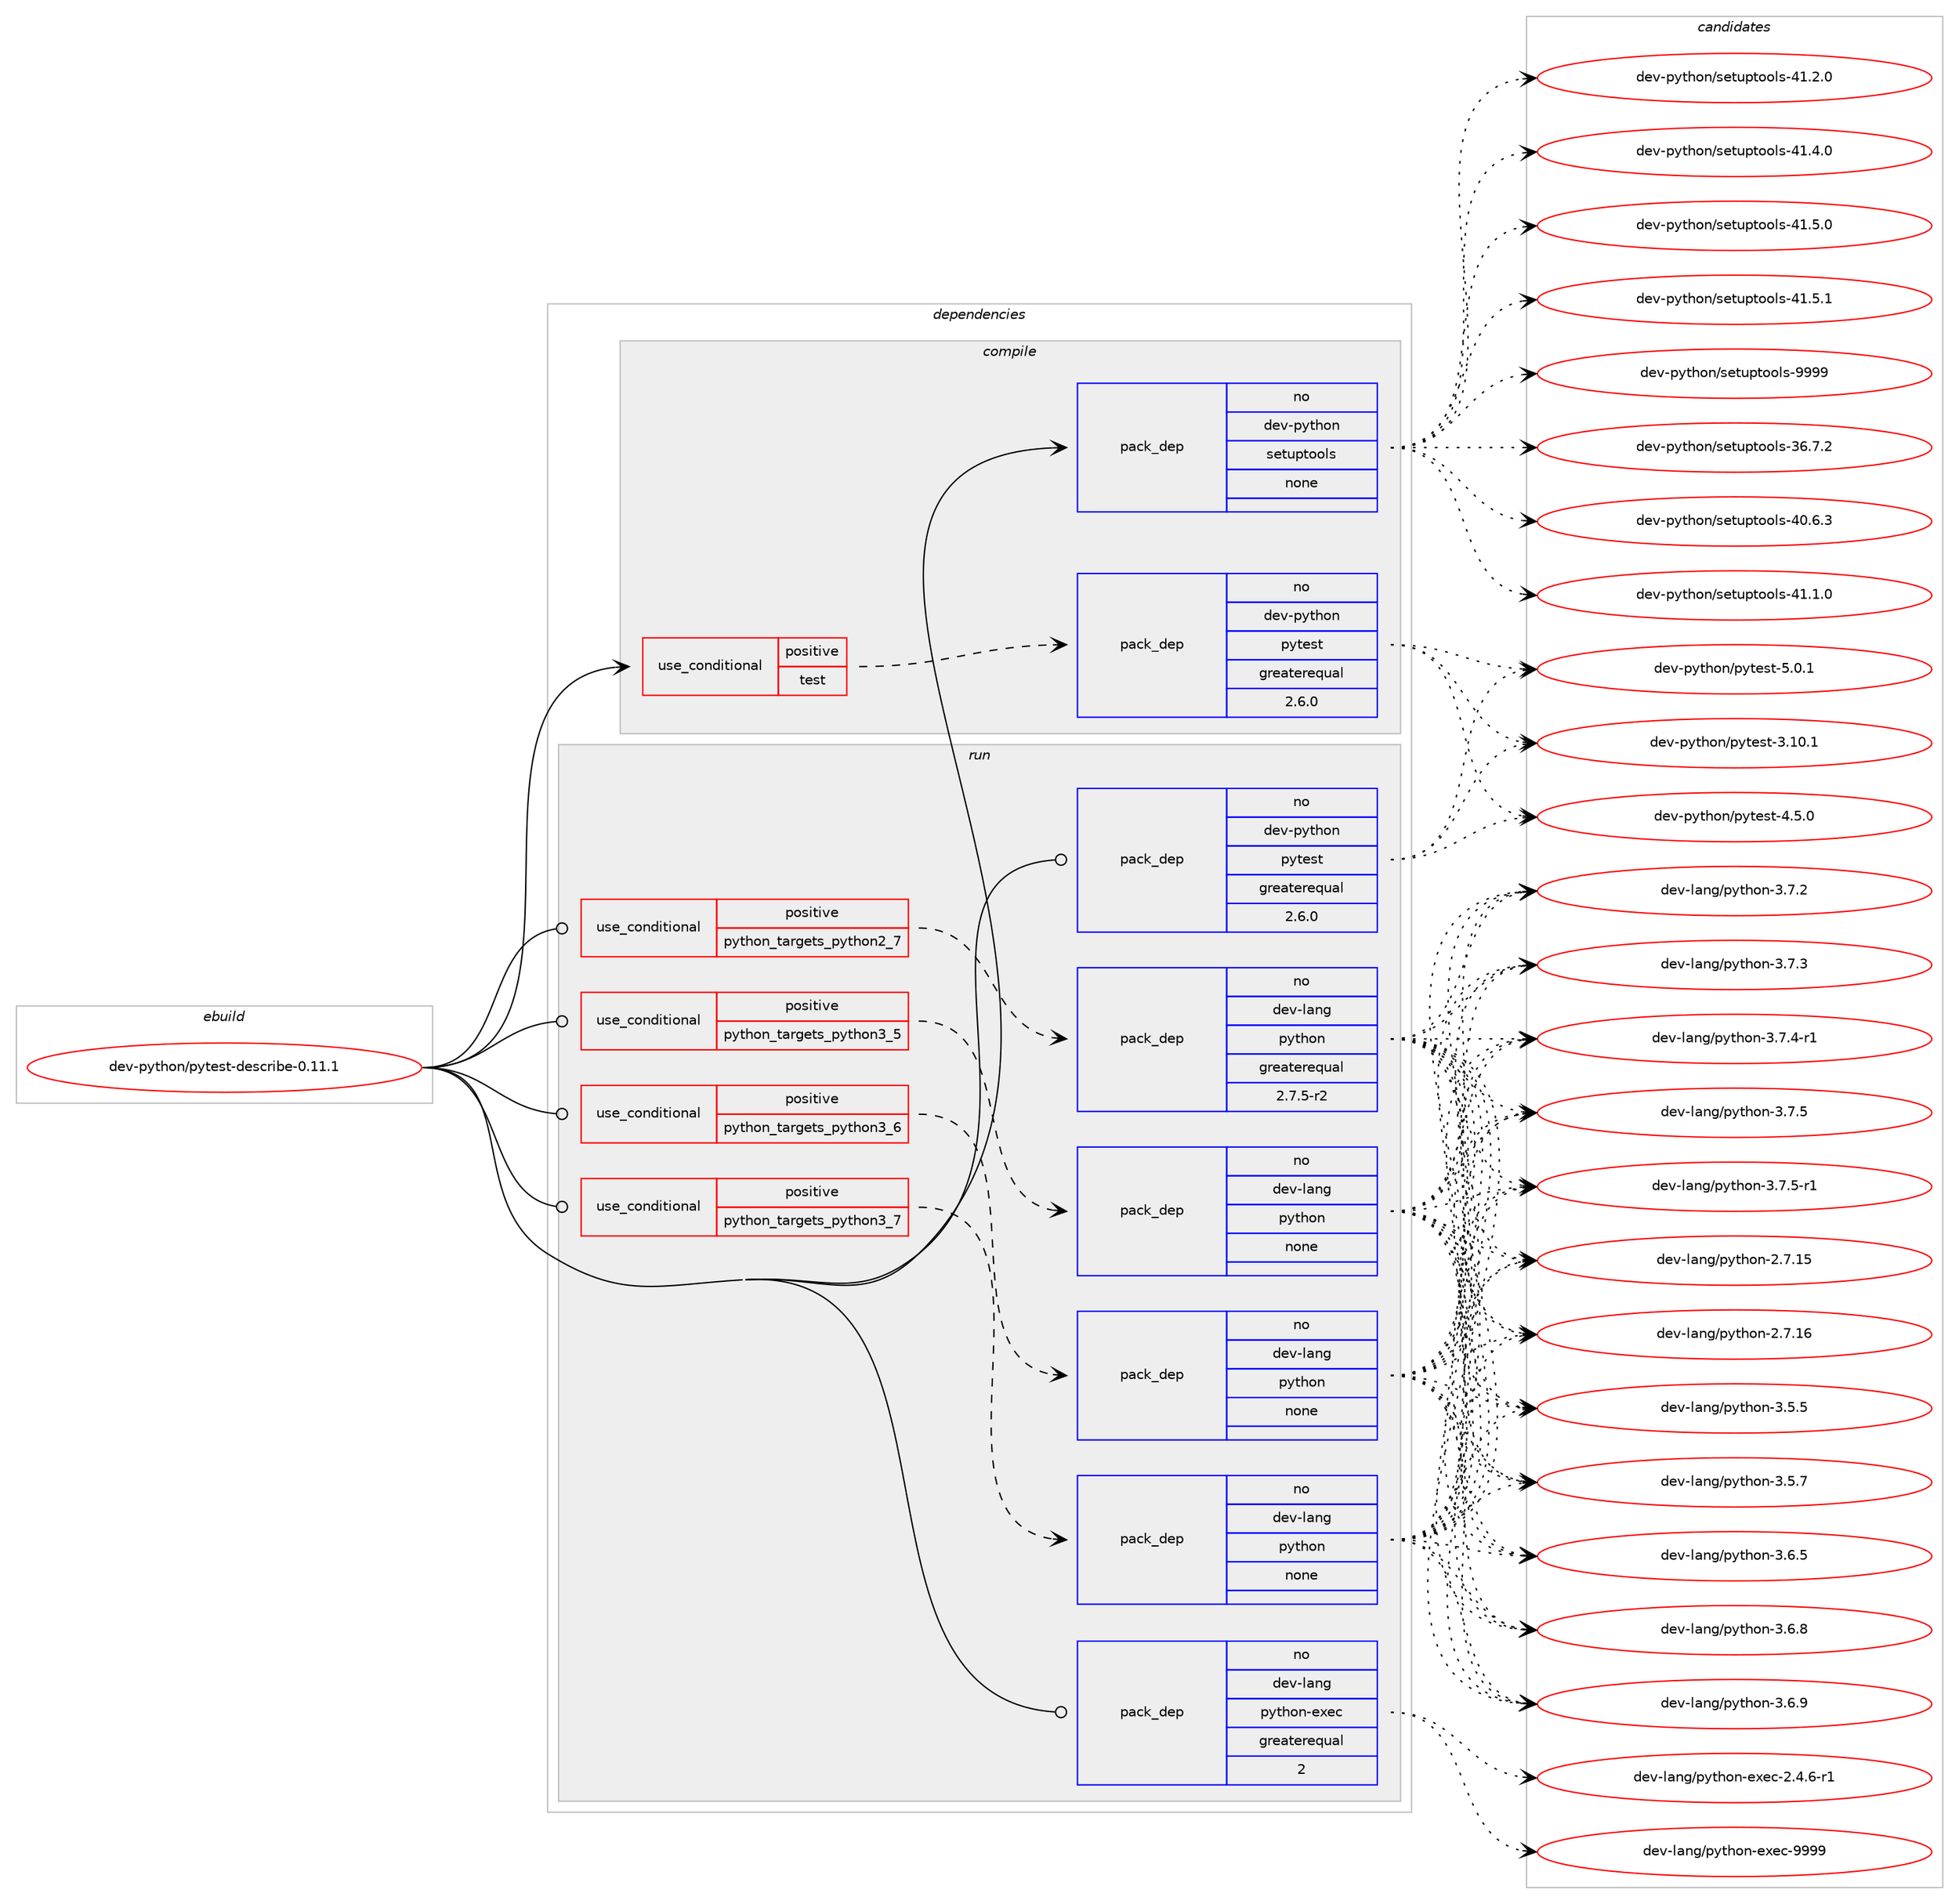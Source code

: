 digraph prolog {

# *************
# Graph options
# *************

newrank=true;
concentrate=true;
compound=true;
graph [rankdir=LR,fontname=Helvetica,fontsize=10,ranksep=1.5];#, ranksep=2.5, nodesep=0.2];
edge  [arrowhead=vee];
node  [fontname=Helvetica,fontsize=10];

# **********
# The ebuild
# **********

subgraph cluster_leftcol {
color=gray;
rank=same;
label=<<i>ebuild</i>>;
id [label="dev-python/pytest-describe-0.11.1", color=red, width=4, href="../dev-python/pytest-describe-0.11.1.svg"];
}

# ****************
# The dependencies
# ****************

subgraph cluster_midcol {
color=gray;
label=<<i>dependencies</i>>;
subgraph cluster_compile {
fillcolor="#eeeeee";
style=filled;
label=<<i>compile</i>>;
subgraph cond146997 {
dependency629318 [label=<<TABLE BORDER="0" CELLBORDER="1" CELLSPACING="0" CELLPADDING="4"><TR><TD ROWSPAN="3" CELLPADDING="10">use_conditional</TD></TR><TR><TD>positive</TD></TR><TR><TD>test</TD></TR></TABLE>>, shape=none, color=red];
subgraph pack470455 {
dependency629319 [label=<<TABLE BORDER="0" CELLBORDER="1" CELLSPACING="0" CELLPADDING="4" WIDTH="220"><TR><TD ROWSPAN="6" CELLPADDING="30">pack_dep</TD></TR><TR><TD WIDTH="110">no</TD></TR><TR><TD>dev-python</TD></TR><TR><TD>pytest</TD></TR><TR><TD>greaterequal</TD></TR><TR><TD>2.6.0</TD></TR></TABLE>>, shape=none, color=blue];
}
dependency629318:e -> dependency629319:w [weight=20,style="dashed",arrowhead="vee"];
}
id:e -> dependency629318:w [weight=20,style="solid",arrowhead="vee"];
subgraph pack470456 {
dependency629320 [label=<<TABLE BORDER="0" CELLBORDER="1" CELLSPACING="0" CELLPADDING="4" WIDTH="220"><TR><TD ROWSPAN="6" CELLPADDING="30">pack_dep</TD></TR><TR><TD WIDTH="110">no</TD></TR><TR><TD>dev-python</TD></TR><TR><TD>setuptools</TD></TR><TR><TD>none</TD></TR><TR><TD></TD></TR></TABLE>>, shape=none, color=blue];
}
id:e -> dependency629320:w [weight=20,style="solid",arrowhead="vee"];
}
subgraph cluster_compileandrun {
fillcolor="#eeeeee";
style=filled;
label=<<i>compile and run</i>>;
}
subgraph cluster_run {
fillcolor="#eeeeee";
style=filled;
label=<<i>run</i>>;
subgraph cond146998 {
dependency629321 [label=<<TABLE BORDER="0" CELLBORDER="1" CELLSPACING="0" CELLPADDING="4"><TR><TD ROWSPAN="3" CELLPADDING="10">use_conditional</TD></TR><TR><TD>positive</TD></TR><TR><TD>python_targets_python2_7</TD></TR></TABLE>>, shape=none, color=red];
subgraph pack470457 {
dependency629322 [label=<<TABLE BORDER="0" CELLBORDER="1" CELLSPACING="0" CELLPADDING="4" WIDTH="220"><TR><TD ROWSPAN="6" CELLPADDING="30">pack_dep</TD></TR><TR><TD WIDTH="110">no</TD></TR><TR><TD>dev-lang</TD></TR><TR><TD>python</TD></TR><TR><TD>greaterequal</TD></TR><TR><TD>2.7.5-r2</TD></TR></TABLE>>, shape=none, color=blue];
}
dependency629321:e -> dependency629322:w [weight=20,style="dashed",arrowhead="vee"];
}
id:e -> dependency629321:w [weight=20,style="solid",arrowhead="odot"];
subgraph cond146999 {
dependency629323 [label=<<TABLE BORDER="0" CELLBORDER="1" CELLSPACING="0" CELLPADDING="4"><TR><TD ROWSPAN="3" CELLPADDING="10">use_conditional</TD></TR><TR><TD>positive</TD></TR><TR><TD>python_targets_python3_5</TD></TR></TABLE>>, shape=none, color=red];
subgraph pack470458 {
dependency629324 [label=<<TABLE BORDER="0" CELLBORDER="1" CELLSPACING="0" CELLPADDING="4" WIDTH="220"><TR><TD ROWSPAN="6" CELLPADDING="30">pack_dep</TD></TR><TR><TD WIDTH="110">no</TD></TR><TR><TD>dev-lang</TD></TR><TR><TD>python</TD></TR><TR><TD>none</TD></TR><TR><TD></TD></TR></TABLE>>, shape=none, color=blue];
}
dependency629323:e -> dependency629324:w [weight=20,style="dashed",arrowhead="vee"];
}
id:e -> dependency629323:w [weight=20,style="solid",arrowhead="odot"];
subgraph cond147000 {
dependency629325 [label=<<TABLE BORDER="0" CELLBORDER="1" CELLSPACING="0" CELLPADDING="4"><TR><TD ROWSPAN="3" CELLPADDING="10">use_conditional</TD></TR><TR><TD>positive</TD></TR><TR><TD>python_targets_python3_6</TD></TR></TABLE>>, shape=none, color=red];
subgraph pack470459 {
dependency629326 [label=<<TABLE BORDER="0" CELLBORDER="1" CELLSPACING="0" CELLPADDING="4" WIDTH="220"><TR><TD ROWSPAN="6" CELLPADDING="30">pack_dep</TD></TR><TR><TD WIDTH="110">no</TD></TR><TR><TD>dev-lang</TD></TR><TR><TD>python</TD></TR><TR><TD>none</TD></TR><TR><TD></TD></TR></TABLE>>, shape=none, color=blue];
}
dependency629325:e -> dependency629326:w [weight=20,style="dashed",arrowhead="vee"];
}
id:e -> dependency629325:w [weight=20,style="solid",arrowhead="odot"];
subgraph cond147001 {
dependency629327 [label=<<TABLE BORDER="0" CELLBORDER="1" CELLSPACING="0" CELLPADDING="4"><TR><TD ROWSPAN="3" CELLPADDING="10">use_conditional</TD></TR><TR><TD>positive</TD></TR><TR><TD>python_targets_python3_7</TD></TR></TABLE>>, shape=none, color=red];
subgraph pack470460 {
dependency629328 [label=<<TABLE BORDER="0" CELLBORDER="1" CELLSPACING="0" CELLPADDING="4" WIDTH="220"><TR><TD ROWSPAN="6" CELLPADDING="30">pack_dep</TD></TR><TR><TD WIDTH="110">no</TD></TR><TR><TD>dev-lang</TD></TR><TR><TD>python</TD></TR><TR><TD>none</TD></TR><TR><TD></TD></TR></TABLE>>, shape=none, color=blue];
}
dependency629327:e -> dependency629328:w [weight=20,style="dashed",arrowhead="vee"];
}
id:e -> dependency629327:w [weight=20,style="solid",arrowhead="odot"];
subgraph pack470461 {
dependency629329 [label=<<TABLE BORDER="0" CELLBORDER="1" CELLSPACING="0" CELLPADDING="4" WIDTH="220"><TR><TD ROWSPAN="6" CELLPADDING="30">pack_dep</TD></TR><TR><TD WIDTH="110">no</TD></TR><TR><TD>dev-lang</TD></TR><TR><TD>python-exec</TD></TR><TR><TD>greaterequal</TD></TR><TR><TD>2</TD></TR></TABLE>>, shape=none, color=blue];
}
id:e -> dependency629329:w [weight=20,style="solid",arrowhead="odot"];
subgraph pack470462 {
dependency629330 [label=<<TABLE BORDER="0" CELLBORDER="1" CELLSPACING="0" CELLPADDING="4" WIDTH="220"><TR><TD ROWSPAN="6" CELLPADDING="30">pack_dep</TD></TR><TR><TD WIDTH="110">no</TD></TR><TR><TD>dev-python</TD></TR><TR><TD>pytest</TD></TR><TR><TD>greaterequal</TD></TR><TR><TD>2.6.0</TD></TR></TABLE>>, shape=none, color=blue];
}
id:e -> dependency629330:w [weight=20,style="solid",arrowhead="odot"];
}
}

# **************
# The candidates
# **************

subgraph cluster_choices {
rank=same;
color=gray;
label=<<i>candidates</i>>;

subgraph choice470455 {
color=black;
nodesep=1;
choice100101118451121211161041111104711212111610111511645514649484649 [label="dev-python/pytest-3.10.1", color=red, width=4,href="../dev-python/pytest-3.10.1.svg"];
choice1001011184511212111610411111047112121116101115116455246534648 [label="dev-python/pytest-4.5.0", color=red, width=4,href="../dev-python/pytest-4.5.0.svg"];
choice1001011184511212111610411111047112121116101115116455346484649 [label="dev-python/pytest-5.0.1", color=red, width=4,href="../dev-python/pytest-5.0.1.svg"];
dependency629319:e -> choice100101118451121211161041111104711212111610111511645514649484649:w [style=dotted,weight="100"];
dependency629319:e -> choice1001011184511212111610411111047112121116101115116455246534648:w [style=dotted,weight="100"];
dependency629319:e -> choice1001011184511212111610411111047112121116101115116455346484649:w [style=dotted,weight="100"];
}
subgraph choice470456 {
color=black;
nodesep=1;
choice100101118451121211161041111104711510111611711211611111110811545515446554650 [label="dev-python/setuptools-36.7.2", color=red, width=4,href="../dev-python/setuptools-36.7.2.svg"];
choice100101118451121211161041111104711510111611711211611111110811545524846544651 [label="dev-python/setuptools-40.6.3", color=red, width=4,href="../dev-python/setuptools-40.6.3.svg"];
choice100101118451121211161041111104711510111611711211611111110811545524946494648 [label="dev-python/setuptools-41.1.0", color=red, width=4,href="../dev-python/setuptools-41.1.0.svg"];
choice100101118451121211161041111104711510111611711211611111110811545524946504648 [label="dev-python/setuptools-41.2.0", color=red, width=4,href="../dev-python/setuptools-41.2.0.svg"];
choice100101118451121211161041111104711510111611711211611111110811545524946524648 [label="dev-python/setuptools-41.4.0", color=red, width=4,href="../dev-python/setuptools-41.4.0.svg"];
choice100101118451121211161041111104711510111611711211611111110811545524946534648 [label="dev-python/setuptools-41.5.0", color=red, width=4,href="../dev-python/setuptools-41.5.0.svg"];
choice100101118451121211161041111104711510111611711211611111110811545524946534649 [label="dev-python/setuptools-41.5.1", color=red, width=4,href="../dev-python/setuptools-41.5.1.svg"];
choice10010111845112121116104111110471151011161171121161111111081154557575757 [label="dev-python/setuptools-9999", color=red, width=4,href="../dev-python/setuptools-9999.svg"];
dependency629320:e -> choice100101118451121211161041111104711510111611711211611111110811545515446554650:w [style=dotted,weight="100"];
dependency629320:e -> choice100101118451121211161041111104711510111611711211611111110811545524846544651:w [style=dotted,weight="100"];
dependency629320:e -> choice100101118451121211161041111104711510111611711211611111110811545524946494648:w [style=dotted,weight="100"];
dependency629320:e -> choice100101118451121211161041111104711510111611711211611111110811545524946504648:w [style=dotted,weight="100"];
dependency629320:e -> choice100101118451121211161041111104711510111611711211611111110811545524946524648:w [style=dotted,weight="100"];
dependency629320:e -> choice100101118451121211161041111104711510111611711211611111110811545524946534648:w [style=dotted,weight="100"];
dependency629320:e -> choice100101118451121211161041111104711510111611711211611111110811545524946534649:w [style=dotted,weight="100"];
dependency629320:e -> choice10010111845112121116104111110471151011161171121161111111081154557575757:w [style=dotted,weight="100"];
}
subgraph choice470457 {
color=black;
nodesep=1;
choice10010111845108971101034711212111610411111045504655464953 [label="dev-lang/python-2.7.15", color=red, width=4,href="../dev-lang/python-2.7.15.svg"];
choice10010111845108971101034711212111610411111045504655464954 [label="dev-lang/python-2.7.16", color=red, width=4,href="../dev-lang/python-2.7.16.svg"];
choice100101118451089711010347112121116104111110455146534653 [label="dev-lang/python-3.5.5", color=red, width=4,href="../dev-lang/python-3.5.5.svg"];
choice100101118451089711010347112121116104111110455146534655 [label="dev-lang/python-3.5.7", color=red, width=4,href="../dev-lang/python-3.5.7.svg"];
choice100101118451089711010347112121116104111110455146544653 [label="dev-lang/python-3.6.5", color=red, width=4,href="../dev-lang/python-3.6.5.svg"];
choice100101118451089711010347112121116104111110455146544656 [label="dev-lang/python-3.6.8", color=red, width=4,href="../dev-lang/python-3.6.8.svg"];
choice100101118451089711010347112121116104111110455146544657 [label="dev-lang/python-3.6.9", color=red, width=4,href="../dev-lang/python-3.6.9.svg"];
choice100101118451089711010347112121116104111110455146554650 [label="dev-lang/python-3.7.2", color=red, width=4,href="../dev-lang/python-3.7.2.svg"];
choice100101118451089711010347112121116104111110455146554651 [label="dev-lang/python-3.7.3", color=red, width=4,href="../dev-lang/python-3.7.3.svg"];
choice1001011184510897110103471121211161041111104551465546524511449 [label="dev-lang/python-3.7.4-r1", color=red, width=4,href="../dev-lang/python-3.7.4-r1.svg"];
choice100101118451089711010347112121116104111110455146554653 [label="dev-lang/python-3.7.5", color=red, width=4,href="../dev-lang/python-3.7.5.svg"];
choice1001011184510897110103471121211161041111104551465546534511449 [label="dev-lang/python-3.7.5-r1", color=red, width=4,href="../dev-lang/python-3.7.5-r1.svg"];
dependency629322:e -> choice10010111845108971101034711212111610411111045504655464953:w [style=dotted,weight="100"];
dependency629322:e -> choice10010111845108971101034711212111610411111045504655464954:w [style=dotted,weight="100"];
dependency629322:e -> choice100101118451089711010347112121116104111110455146534653:w [style=dotted,weight="100"];
dependency629322:e -> choice100101118451089711010347112121116104111110455146534655:w [style=dotted,weight="100"];
dependency629322:e -> choice100101118451089711010347112121116104111110455146544653:w [style=dotted,weight="100"];
dependency629322:e -> choice100101118451089711010347112121116104111110455146544656:w [style=dotted,weight="100"];
dependency629322:e -> choice100101118451089711010347112121116104111110455146544657:w [style=dotted,weight="100"];
dependency629322:e -> choice100101118451089711010347112121116104111110455146554650:w [style=dotted,weight="100"];
dependency629322:e -> choice100101118451089711010347112121116104111110455146554651:w [style=dotted,weight="100"];
dependency629322:e -> choice1001011184510897110103471121211161041111104551465546524511449:w [style=dotted,weight="100"];
dependency629322:e -> choice100101118451089711010347112121116104111110455146554653:w [style=dotted,weight="100"];
dependency629322:e -> choice1001011184510897110103471121211161041111104551465546534511449:w [style=dotted,weight="100"];
}
subgraph choice470458 {
color=black;
nodesep=1;
choice10010111845108971101034711212111610411111045504655464953 [label="dev-lang/python-2.7.15", color=red, width=4,href="../dev-lang/python-2.7.15.svg"];
choice10010111845108971101034711212111610411111045504655464954 [label="dev-lang/python-2.7.16", color=red, width=4,href="../dev-lang/python-2.7.16.svg"];
choice100101118451089711010347112121116104111110455146534653 [label="dev-lang/python-3.5.5", color=red, width=4,href="../dev-lang/python-3.5.5.svg"];
choice100101118451089711010347112121116104111110455146534655 [label="dev-lang/python-3.5.7", color=red, width=4,href="../dev-lang/python-3.5.7.svg"];
choice100101118451089711010347112121116104111110455146544653 [label="dev-lang/python-3.6.5", color=red, width=4,href="../dev-lang/python-3.6.5.svg"];
choice100101118451089711010347112121116104111110455146544656 [label="dev-lang/python-3.6.8", color=red, width=4,href="../dev-lang/python-3.6.8.svg"];
choice100101118451089711010347112121116104111110455146544657 [label="dev-lang/python-3.6.9", color=red, width=4,href="../dev-lang/python-3.6.9.svg"];
choice100101118451089711010347112121116104111110455146554650 [label="dev-lang/python-3.7.2", color=red, width=4,href="../dev-lang/python-3.7.2.svg"];
choice100101118451089711010347112121116104111110455146554651 [label="dev-lang/python-3.7.3", color=red, width=4,href="../dev-lang/python-3.7.3.svg"];
choice1001011184510897110103471121211161041111104551465546524511449 [label="dev-lang/python-3.7.4-r1", color=red, width=4,href="../dev-lang/python-3.7.4-r1.svg"];
choice100101118451089711010347112121116104111110455146554653 [label="dev-lang/python-3.7.5", color=red, width=4,href="../dev-lang/python-3.7.5.svg"];
choice1001011184510897110103471121211161041111104551465546534511449 [label="dev-lang/python-3.7.5-r1", color=red, width=4,href="../dev-lang/python-3.7.5-r1.svg"];
dependency629324:e -> choice10010111845108971101034711212111610411111045504655464953:w [style=dotted,weight="100"];
dependency629324:e -> choice10010111845108971101034711212111610411111045504655464954:w [style=dotted,weight="100"];
dependency629324:e -> choice100101118451089711010347112121116104111110455146534653:w [style=dotted,weight="100"];
dependency629324:e -> choice100101118451089711010347112121116104111110455146534655:w [style=dotted,weight="100"];
dependency629324:e -> choice100101118451089711010347112121116104111110455146544653:w [style=dotted,weight="100"];
dependency629324:e -> choice100101118451089711010347112121116104111110455146544656:w [style=dotted,weight="100"];
dependency629324:e -> choice100101118451089711010347112121116104111110455146544657:w [style=dotted,weight="100"];
dependency629324:e -> choice100101118451089711010347112121116104111110455146554650:w [style=dotted,weight="100"];
dependency629324:e -> choice100101118451089711010347112121116104111110455146554651:w [style=dotted,weight="100"];
dependency629324:e -> choice1001011184510897110103471121211161041111104551465546524511449:w [style=dotted,weight="100"];
dependency629324:e -> choice100101118451089711010347112121116104111110455146554653:w [style=dotted,weight="100"];
dependency629324:e -> choice1001011184510897110103471121211161041111104551465546534511449:w [style=dotted,weight="100"];
}
subgraph choice470459 {
color=black;
nodesep=1;
choice10010111845108971101034711212111610411111045504655464953 [label="dev-lang/python-2.7.15", color=red, width=4,href="../dev-lang/python-2.7.15.svg"];
choice10010111845108971101034711212111610411111045504655464954 [label="dev-lang/python-2.7.16", color=red, width=4,href="../dev-lang/python-2.7.16.svg"];
choice100101118451089711010347112121116104111110455146534653 [label="dev-lang/python-3.5.5", color=red, width=4,href="../dev-lang/python-3.5.5.svg"];
choice100101118451089711010347112121116104111110455146534655 [label="dev-lang/python-3.5.7", color=red, width=4,href="../dev-lang/python-3.5.7.svg"];
choice100101118451089711010347112121116104111110455146544653 [label="dev-lang/python-3.6.5", color=red, width=4,href="../dev-lang/python-3.6.5.svg"];
choice100101118451089711010347112121116104111110455146544656 [label="dev-lang/python-3.6.8", color=red, width=4,href="../dev-lang/python-3.6.8.svg"];
choice100101118451089711010347112121116104111110455146544657 [label="dev-lang/python-3.6.9", color=red, width=4,href="../dev-lang/python-3.6.9.svg"];
choice100101118451089711010347112121116104111110455146554650 [label="dev-lang/python-3.7.2", color=red, width=4,href="../dev-lang/python-3.7.2.svg"];
choice100101118451089711010347112121116104111110455146554651 [label="dev-lang/python-3.7.3", color=red, width=4,href="../dev-lang/python-3.7.3.svg"];
choice1001011184510897110103471121211161041111104551465546524511449 [label="dev-lang/python-3.7.4-r1", color=red, width=4,href="../dev-lang/python-3.7.4-r1.svg"];
choice100101118451089711010347112121116104111110455146554653 [label="dev-lang/python-3.7.5", color=red, width=4,href="../dev-lang/python-3.7.5.svg"];
choice1001011184510897110103471121211161041111104551465546534511449 [label="dev-lang/python-3.7.5-r1", color=red, width=4,href="../dev-lang/python-3.7.5-r1.svg"];
dependency629326:e -> choice10010111845108971101034711212111610411111045504655464953:w [style=dotted,weight="100"];
dependency629326:e -> choice10010111845108971101034711212111610411111045504655464954:w [style=dotted,weight="100"];
dependency629326:e -> choice100101118451089711010347112121116104111110455146534653:w [style=dotted,weight="100"];
dependency629326:e -> choice100101118451089711010347112121116104111110455146534655:w [style=dotted,weight="100"];
dependency629326:e -> choice100101118451089711010347112121116104111110455146544653:w [style=dotted,weight="100"];
dependency629326:e -> choice100101118451089711010347112121116104111110455146544656:w [style=dotted,weight="100"];
dependency629326:e -> choice100101118451089711010347112121116104111110455146544657:w [style=dotted,weight="100"];
dependency629326:e -> choice100101118451089711010347112121116104111110455146554650:w [style=dotted,weight="100"];
dependency629326:e -> choice100101118451089711010347112121116104111110455146554651:w [style=dotted,weight="100"];
dependency629326:e -> choice1001011184510897110103471121211161041111104551465546524511449:w [style=dotted,weight="100"];
dependency629326:e -> choice100101118451089711010347112121116104111110455146554653:w [style=dotted,weight="100"];
dependency629326:e -> choice1001011184510897110103471121211161041111104551465546534511449:w [style=dotted,weight="100"];
}
subgraph choice470460 {
color=black;
nodesep=1;
choice10010111845108971101034711212111610411111045504655464953 [label="dev-lang/python-2.7.15", color=red, width=4,href="../dev-lang/python-2.7.15.svg"];
choice10010111845108971101034711212111610411111045504655464954 [label="dev-lang/python-2.7.16", color=red, width=4,href="../dev-lang/python-2.7.16.svg"];
choice100101118451089711010347112121116104111110455146534653 [label="dev-lang/python-3.5.5", color=red, width=4,href="../dev-lang/python-3.5.5.svg"];
choice100101118451089711010347112121116104111110455146534655 [label="dev-lang/python-3.5.7", color=red, width=4,href="../dev-lang/python-3.5.7.svg"];
choice100101118451089711010347112121116104111110455146544653 [label="dev-lang/python-3.6.5", color=red, width=4,href="../dev-lang/python-3.6.5.svg"];
choice100101118451089711010347112121116104111110455146544656 [label="dev-lang/python-3.6.8", color=red, width=4,href="../dev-lang/python-3.6.8.svg"];
choice100101118451089711010347112121116104111110455146544657 [label="dev-lang/python-3.6.9", color=red, width=4,href="../dev-lang/python-3.6.9.svg"];
choice100101118451089711010347112121116104111110455146554650 [label="dev-lang/python-3.7.2", color=red, width=4,href="../dev-lang/python-3.7.2.svg"];
choice100101118451089711010347112121116104111110455146554651 [label="dev-lang/python-3.7.3", color=red, width=4,href="../dev-lang/python-3.7.3.svg"];
choice1001011184510897110103471121211161041111104551465546524511449 [label="dev-lang/python-3.7.4-r1", color=red, width=4,href="../dev-lang/python-3.7.4-r1.svg"];
choice100101118451089711010347112121116104111110455146554653 [label="dev-lang/python-3.7.5", color=red, width=4,href="../dev-lang/python-3.7.5.svg"];
choice1001011184510897110103471121211161041111104551465546534511449 [label="dev-lang/python-3.7.5-r1", color=red, width=4,href="../dev-lang/python-3.7.5-r1.svg"];
dependency629328:e -> choice10010111845108971101034711212111610411111045504655464953:w [style=dotted,weight="100"];
dependency629328:e -> choice10010111845108971101034711212111610411111045504655464954:w [style=dotted,weight="100"];
dependency629328:e -> choice100101118451089711010347112121116104111110455146534653:w [style=dotted,weight="100"];
dependency629328:e -> choice100101118451089711010347112121116104111110455146534655:w [style=dotted,weight="100"];
dependency629328:e -> choice100101118451089711010347112121116104111110455146544653:w [style=dotted,weight="100"];
dependency629328:e -> choice100101118451089711010347112121116104111110455146544656:w [style=dotted,weight="100"];
dependency629328:e -> choice100101118451089711010347112121116104111110455146544657:w [style=dotted,weight="100"];
dependency629328:e -> choice100101118451089711010347112121116104111110455146554650:w [style=dotted,weight="100"];
dependency629328:e -> choice100101118451089711010347112121116104111110455146554651:w [style=dotted,weight="100"];
dependency629328:e -> choice1001011184510897110103471121211161041111104551465546524511449:w [style=dotted,weight="100"];
dependency629328:e -> choice100101118451089711010347112121116104111110455146554653:w [style=dotted,weight="100"];
dependency629328:e -> choice1001011184510897110103471121211161041111104551465546534511449:w [style=dotted,weight="100"];
}
subgraph choice470461 {
color=black;
nodesep=1;
choice10010111845108971101034711212111610411111045101120101994550465246544511449 [label="dev-lang/python-exec-2.4.6-r1", color=red, width=4,href="../dev-lang/python-exec-2.4.6-r1.svg"];
choice10010111845108971101034711212111610411111045101120101994557575757 [label="dev-lang/python-exec-9999", color=red, width=4,href="../dev-lang/python-exec-9999.svg"];
dependency629329:e -> choice10010111845108971101034711212111610411111045101120101994550465246544511449:w [style=dotted,weight="100"];
dependency629329:e -> choice10010111845108971101034711212111610411111045101120101994557575757:w [style=dotted,weight="100"];
}
subgraph choice470462 {
color=black;
nodesep=1;
choice100101118451121211161041111104711212111610111511645514649484649 [label="dev-python/pytest-3.10.1", color=red, width=4,href="../dev-python/pytest-3.10.1.svg"];
choice1001011184511212111610411111047112121116101115116455246534648 [label="dev-python/pytest-4.5.0", color=red, width=4,href="../dev-python/pytest-4.5.0.svg"];
choice1001011184511212111610411111047112121116101115116455346484649 [label="dev-python/pytest-5.0.1", color=red, width=4,href="../dev-python/pytest-5.0.1.svg"];
dependency629330:e -> choice100101118451121211161041111104711212111610111511645514649484649:w [style=dotted,weight="100"];
dependency629330:e -> choice1001011184511212111610411111047112121116101115116455246534648:w [style=dotted,weight="100"];
dependency629330:e -> choice1001011184511212111610411111047112121116101115116455346484649:w [style=dotted,weight="100"];
}
}

}
